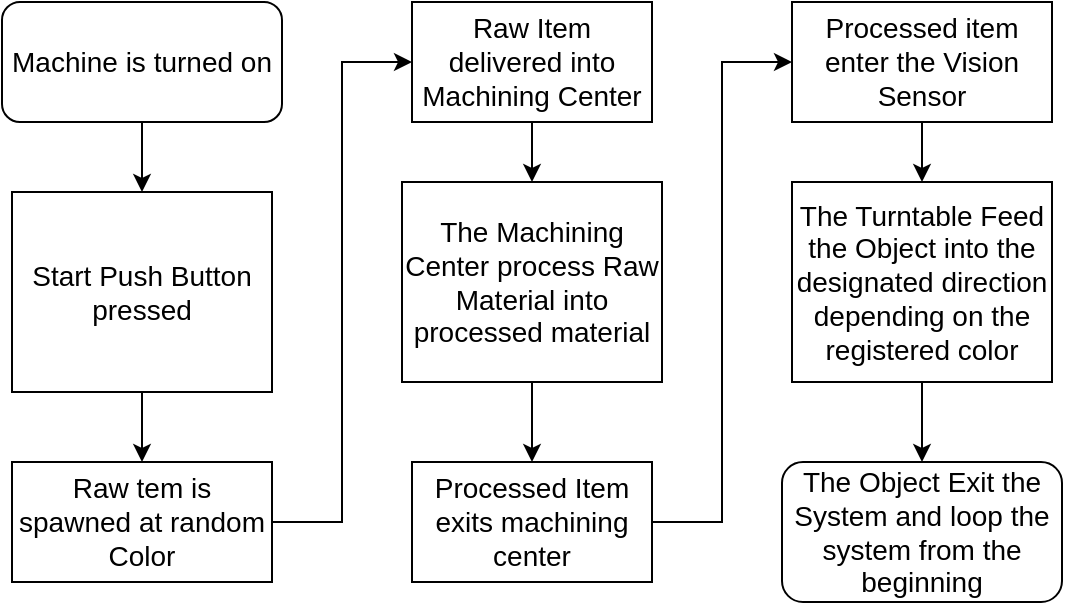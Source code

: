 <mxfile version="21.2.1" type="device">
  <diagram id="C5RBs43oDa-KdzZeNtuy" name="Page-1">
    <mxGraphModel dx="1036" dy="614" grid="1" gridSize="10" guides="1" tooltips="1" connect="1" arrows="1" fold="1" page="1" pageScale="1" pageWidth="827" pageHeight="1169" math="0" shadow="0">
      <root>
        <mxCell id="WIyWlLk6GJQsqaUBKTNV-0" />
        <mxCell id="WIyWlLk6GJQsqaUBKTNV-1" parent="WIyWlLk6GJQsqaUBKTNV-0" />
        <mxCell id="Z-CgQT5r3qoJDd_OZ7XW-6" style="edgeStyle=orthogonalEdgeStyle;rounded=0;orthogonalLoop=1;jettySize=auto;html=1;exitX=0.5;exitY=1;exitDx=0;exitDy=0;" parent="WIyWlLk6GJQsqaUBKTNV-1" source="Z-CgQT5r3qoJDd_OZ7XW-0" target="Z-CgQT5r3qoJDd_OZ7XW-5" edge="1">
          <mxGeometry relative="1" as="geometry" />
        </mxCell>
        <mxCell id="Z-CgQT5r3qoJDd_OZ7XW-0" value="&lt;span style=&quot;font-size: 14px;&quot;&gt;Start Push Button pressed&lt;/span&gt;" style="rounded=0;whiteSpace=wrap;html=1;" parent="WIyWlLk6GJQsqaUBKTNV-1" vertex="1">
          <mxGeometry x="65" y="135" width="130" height="100" as="geometry" />
        </mxCell>
        <mxCell id="Z-CgQT5r3qoJDd_OZ7XW-4" style="edgeStyle=orthogonalEdgeStyle;rounded=0;orthogonalLoop=1;jettySize=auto;html=1;exitX=0.5;exitY=1;exitDx=0;exitDy=0;" parent="WIyWlLk6GJQsqaUBKTNV-1" source="Z-CgQT5r3qoJDd_OZ7XW-3" target="Z-CgQT5r3qoJDd_OZ7XW-0" edge="1">
          <mxGeometry relative="1" as="geometry" />
        </mxCell>
        <mxCell id="Z-CgQT5r3qoJDd_OZ7XW-3" value="&lt;font style=&quot;font-size: 14px;&quot;&gt;Machine is turned on&lt;/font&gt;" style="rounded=1;whiteSpace=wrap;html=1;" parent="WIyWlLk6GJQsqaUBKTNV-1" vertex="1">
          <mxGeometry x="60" y="40" width="140" height="60" as="geometry" />
        </mxCell>
        <mxCell id="6H8Deu-p3a4hhGgw8gGk-5" style="edgeStyle=orthogonalEdgeStyle;rounded=0;orthogonalLoop=1;jettySize=auto;html=1;exitX=1;exitY=0.5;exitDx=0;exitDy=0;entryX=0;entryY=0.5;entryDx=0;entryDy=0;" edge="1" parent="WIyWlLk6GJQsqaUBKTNV-1" source="Z-CgQT5r3qoJDd_OZ7XW-5" target="6H8Deu-p3a4hhGgw8gGk-2">
          <mxGeometry relative="1" as="geometry" />
        </mxCell>
        <mxCell id="Z-CgQT5r3qoJDd_OZ7XW-5" value="&lt;span style=&quot;font-size: 14px;&quot;&gt;Raw tem is spawned at random Color&lt;/span&gt;" style="rounded=0;whiteSpace=wrap;html=1;" parent="WIyWlLk6GJQsqaUBKTNV-1" vertex="1">
          <mxGeometry x="65" y="270" width="130" height="60" as="geometry" />
        </mxCell>
        <mxCell id="6H8Deu-p3a4hhGgw8gGk-6" style="edgeStyle=orthogonalEdgeStyle;rounded=0;orthogonalLoop=1;jettySize=auto;html=1;exitX=0.5;exitY=1;exitDx=0;exitDy=0;" edge="1" parent="WIyWlLk6GJQsqaUBKTNV-1" source="Z-CgQT5r3qoJDd_OZ7XW-7" target="6H8Deu-p3a4hhGgw8gGk-3">
          <mxGeometry relative="1" as="geometry" />
        </mxCell>
        <mxCell id="Z-CgQT5r3qoJDd_OZ7XW-7" value="&lt;span style=&quot;font-size: 14px;&quot;&gt;The Machining Center process Raw Material into processed material&lt;/span&gt;" style="rounded=0;whiteSpace=wrap;html=1;" parent="WIyWlLk6GJQsqaUBKTNV-1" vertex="1">
          <mxGeometry x="260" y="130" width="130" height="100" as="geometry" />
        </mxCell>
        <mxCell id="Z-CgQT5r3qoJDd_OZ7XW-12" style="edgeStyle=orthogonalEdgeStyle;rounded=0;orthogonalLoop=1;jettySize=auto;html=1;exitX=0.5;exitY=1;exitDx=0;exitDy=0;" parent="WIyWlLk6GJQsqaUBKTNV-1" source="Z-CgQT5r3qoJDd_OZ7XW-9" target="Z-CgQT5r3qoJDd_OZ7XW-11" edge="1">
          <mxGeometry relative="1" as="geometry" />
        </mxCell>
        <mxCell id="Z-CgQT5r3qoJDd_OZ7XW-9" value="&lt;span style=&quot;font-size: 14px;&quot;&gt;Processed item enter the Vision Sensor&lt;/span&gt;" style="rounded=0;whiteSpace=wrap;html=1;" parent="WIyWlLk6GJQsqaUBKTNV-1" vertex="1">
          <mxGeometry x="455" y="40" width="130" height="60" as="geometry" />
        </mxCell>
        <mxCell id="6H8Deu-p3a4hhGgw8gGk-0" style="edgeStyle=orthogonalEdgeStyle;rounded=0;orthogonalLoop=1;jettySize=auto;html=1;exitX=0.5;exitY=1;exitDx=0;exitDy=0;entryX=0.5;entryY=0;entryDx=0;entryDy=0;" edge="1" parent="WIyWlLk6GJQsqaUBKTNV-1" source="Z-CgQT5r3qoJDd_OZ7XW-11" target="Z-CgQT5r3qoJDd_OZ7XW-13">
          <mxGeometry relative="1" as="geometry" />
        </mxCell>
        <mxCell id="Z-CgQT5r3qoJDd_OZ7XW-11" value="&lt;font style=&quot;font-size: 14px;&quot;&gt;The Turntable Feed the Object into the designated direction depending on the registered color&lt;/font&gt;" style="rounded=0;whiteSpace=wrap;html=1;" parent="WIyWlLk6GJQsqaUBKTNV-1" vertex="1">
          <mxGeometry x="455" y="130" width="130" height="100" as="geometry" />
        </mxCell>
        <mxCell id="Z-CgQT5r3qoJDd_OZ7XW-13" value="&lt;font style=&quot;font-size: 14px;&quot;&gt;The Object Exit the System and loop the system from the beginning&lt;/font&gt;" style="rounded=1;whiteSpace=wrap;html=1;" parent="WIyWlLk6GJQsqaUBKTNV-1" vertex="1">
          <mxGeometry x="450" y="270" width="140" height="70" as="geometry" />
        </mxCell>
        <mxCell id="6H8Deu-p3a4hhGgw8gGk-7" style="edgeStyle=orthogonalEdgeStyle;rounded=0;orthogonalLoop=1;jettySize=auto;html=1;exitX=0.5;exitY=1;exitDx=0;exitDy=0;entryX=0.5;entryY=0;entryDx=0;entryDy=0;" edge="1" parent="WIyWlLk6GJQsqaUBKTNV-1" source="6H8Deu-p3a4hhGgw8gGk-2" target="Z-CgQT5r3qoJDd_OZ7XW-7">
          <mxGeometry relative="1" as="geometry" />
        </mxCell>
        <mxCell id="6H8Deu-p3a4hhGgw8gGk-2" value="&lt;font style=&quot;font-size: 14px;&quot;&gt;Raw Item delivered into Machining Center&lt;/font&gt;" style="rounded=0;whiteSpace=wrap;html=1;" vertex="1" parent="WIyWlLk6GJQsqaUBKTNV-1">
          <mxGeometry x="265" y="40" width="120" height="60" as="geometry" />
        </mxCell>
        <mxCell id="6H8Deu-p3a4hhGgw8gGk-8" style="edgeStyle=orthogonalEdgeStyle;rounded=0;orthogonalLoop=1;jettySize=auto;html=1;exitX=1;exitY=0.5;exitDx=0;exitDy=0;entryX=0;entryY=0.5;entryDx=0;entryDy=0;" edge="1" parent="WIyWlLk6GJQsqaUBKTNV-1" source="6H8Deu-p3a4hhGgw8gGk-3" target="Z-CgQT5r3qoJDd_OZ7XW-9">
          <mxGeometry relative="1" as="geometry" />
        </mxCell>
        <mxCell id="6H8Deu-p3a4hhGgw8gGk-3" value="&lt;font style=&quot;font-size: 14px;&quot;&gt;Processed Item exits machining center&lt;/font&gt;" style="rounded=0;whiteSpace=wrap;html=1;" vertex="1" parent="WIyWlLk6GJQsqaUBKTNV-1">
          <mxGeometry x="265" y="270" width="120" height="60" as="geometry" />
        </mxCell>
      </root>
    </mxGraphModel>
  </diagram>
</mxfile>
